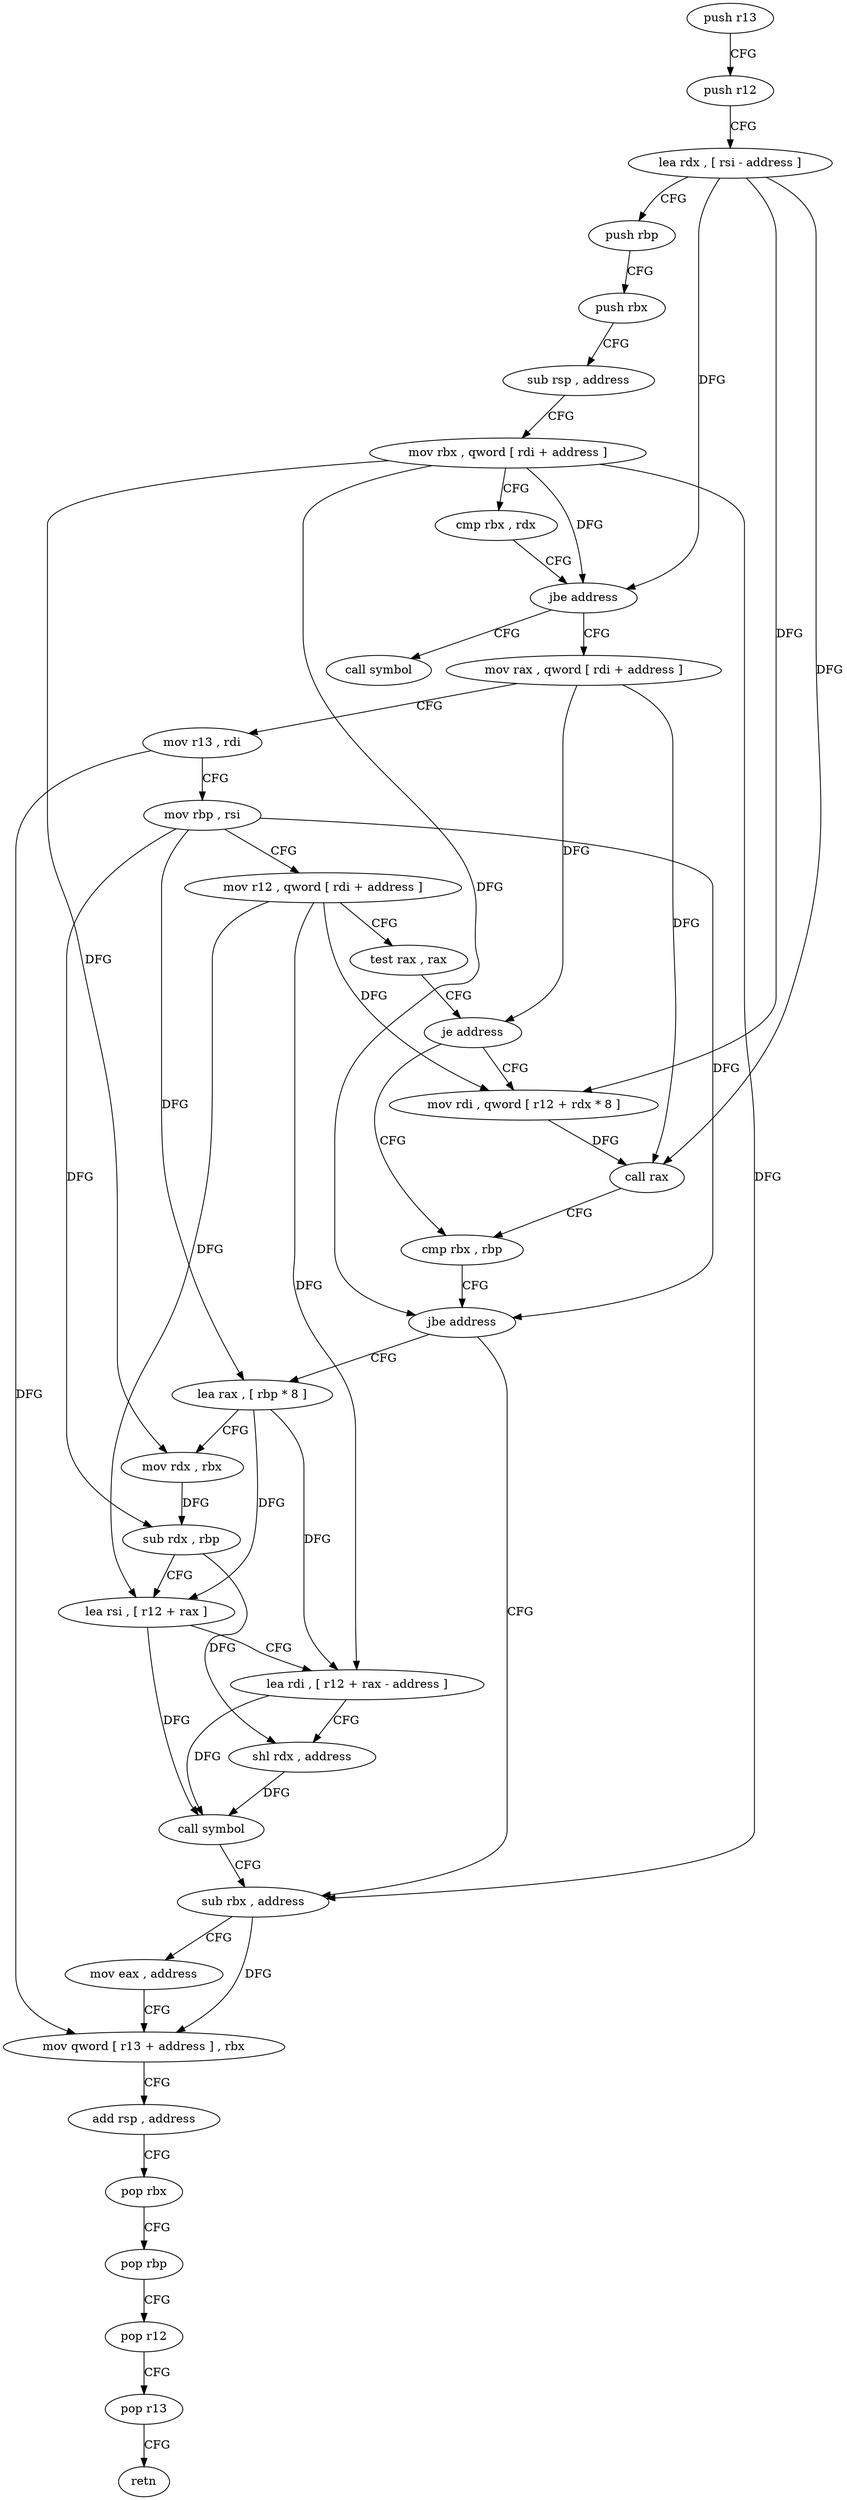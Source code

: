 digraph "func" {
"166736" [label = "push r13" ]
"166738" [label = "push r12" ]
"166740" [label = "lea rdx , [ rsi - address ]" ]
"166744" [label = "push rbp" ]
"166745" [label = "push rbx" ]
"166746" [label = "sub rsp , address" ]
"166750" [label = "mov rbx , qword [ rdi + address ]" ]
"166754" [label = "cmp rbx , rdx" ]
"166757" [label = "jbe address" ]
"166845" [label = "call symbol" ]
"166759" [label = "mov rax , qword [ rdi + address ]" ]
"166763" [label = "mov r13 , rdi" ]
"166766" [label = "mov rbp , rsi" ]
"166769" [label = "mov r12 , qword [ rdi + address ]" ]
"166773" [label = "test rax , rax" ]
"166776" [label = "je address" ]
"166784" [label = "cmp rbx , rbp" ]
"166778" [label = "mov rdi , qword [ r12 + rdx * 8 ]" ]
"166787" [label = "jbe address" ]
"166821" [label = "sub rbx , address" ]
"166789" [label = "lea rax , [ rbp * 8 ]" ]
"166782" [label = "call rax" ]
"166825" [label = "mov eax , address" ]
"166830" [label = "mov qword [ r13 + address ] , rbx" ]
"166834" [label = "add rsp , address" ]
"166838" [label = "pop rbx" ]
"166839" [label = "pop rbp" ]
"166840" [label = "pop r12" ]
"166842" [label = "pop r13" ]
"166844" [label = "retn" ]
"166797" [label = "mov rdx , rbx" ]
"166800" [label = "sub rdx , rbp" ]
"166803" [label = "lea rsi , [ r12 + rax ]" ]
"166807" [label = "lea rdi , [ r12 + rax - address ]" ]
"166812" [label = "shl rdx , address" ]
"166816" [label = "call symbol" ]
"166736" -> "166738" [ label = "CFG" ]
"166738" -> "166740" [ label = "CFG" ]
"166740" -> "166744" [ label = "CFG" ]
"166740" -> "166757" [ label = "DFG" ]
"166740" -> "166778" [ label = "DFG" ]
"166740" -> "166782" [ label = "DFG" ]
"166744" -> "166745" [ label = "CFG" ]
"166745" -> "166746" [ label = "CFG" ]
"166746" -> "166750" [ label = "CFG" ]
"166750" -> "166754" [ label = "CFG" ]
"166750" -> "166757" [ label = "DFG" ]
"166750" -> "166787" [ label = "DFG" ]
"166750" -> "166821" [ label = "DFG" ]
"166750" -> "166797" [ label = "DFG" ]
"166754" -> "166757" [ label = "CFG" ]
"166757" -> "166845" [ label = "CFG" ]
"166757" -> "166759" [ label = "CFG" ]
"166759" -> "166763" [ label = "CFG" ]
"166759" -> "166776" [ label = "DFG" ]
"166759" -> "166782" [ label = "DFG" ]
"166763" -> "166766" [ label = "CFG" ]
"166763" -> "166830" [ label = "DFG" ]
"166766" -> "166769" [ label = "CFG" ]
"166766" -> "166787" [ label = "DFG" ]
"166766" -> "166789" [ label = "DFG" ]
"166766" -> "166800" [ label = "DFG" ]
"166769" -> "166773" [ label = "CFG" ]
"166769" -> "166778" [ label = "DFG" ]
"166769" -> "166803" [ label = "DFG" ]
"166769" -> "166807" [ label = "DFG" ]
"166773" -> "166776" [ label = "CFG" ]
"166776" -> "166784" [ label = "CFG" ]
"166776" -> "166778" [ label = "CFG" ]
"166784" -> "166787" [ label = "CFG" ]
"166778" -> "166782" [ label = "DFG" ]
"166787" -> "166821" [ label = "CFG" ]
"166787" -> "166789" [ label = "CFG" ]
"166821" -> "166825" [ label = "CFG" ]
"166821" -> "166830" [ label = "DFG" ]
"166789" -> "166797" [ label = "CFG" ]
"166789" -> "166803" [ label = "DFG" ]
"166789" -> "166807" [ label = "DFG" ]
"166782" -> "166784" [ label = "CFG" ]
"166825" -> "166830" [ label = "CFG" ]
"166830" -> "166834" [ label = "CFG" ]
"166834" -> "166838" [ label = "CFG" ]
"166838" -> "166839" [ label = "CFG" ]
"166839" -> "166840" [ label = "CFG" ]
"166840" -> "166842" [ label = "CFG" ]
"166842" -> "166844" [ label = "CFG" ]
"166797" -> "166800" [ label = "DFG" ]
"166800" -> "166803" [ label = "CFG" ]
"166800" -> "166812" [ label = "DFG" ]
"166803" -> "166807" [ label = "CFG" ]
"166803" -> "166816" [ label = "DFG" ]
"166807" -> "166812" [ label = "CFG" ]
"166807" -> "166816" [ label = "DFG" ]
"166812" -> "166816" [ label = "DFG" ]
"166816" -> "166821" [ label = "CFG" ]
}
